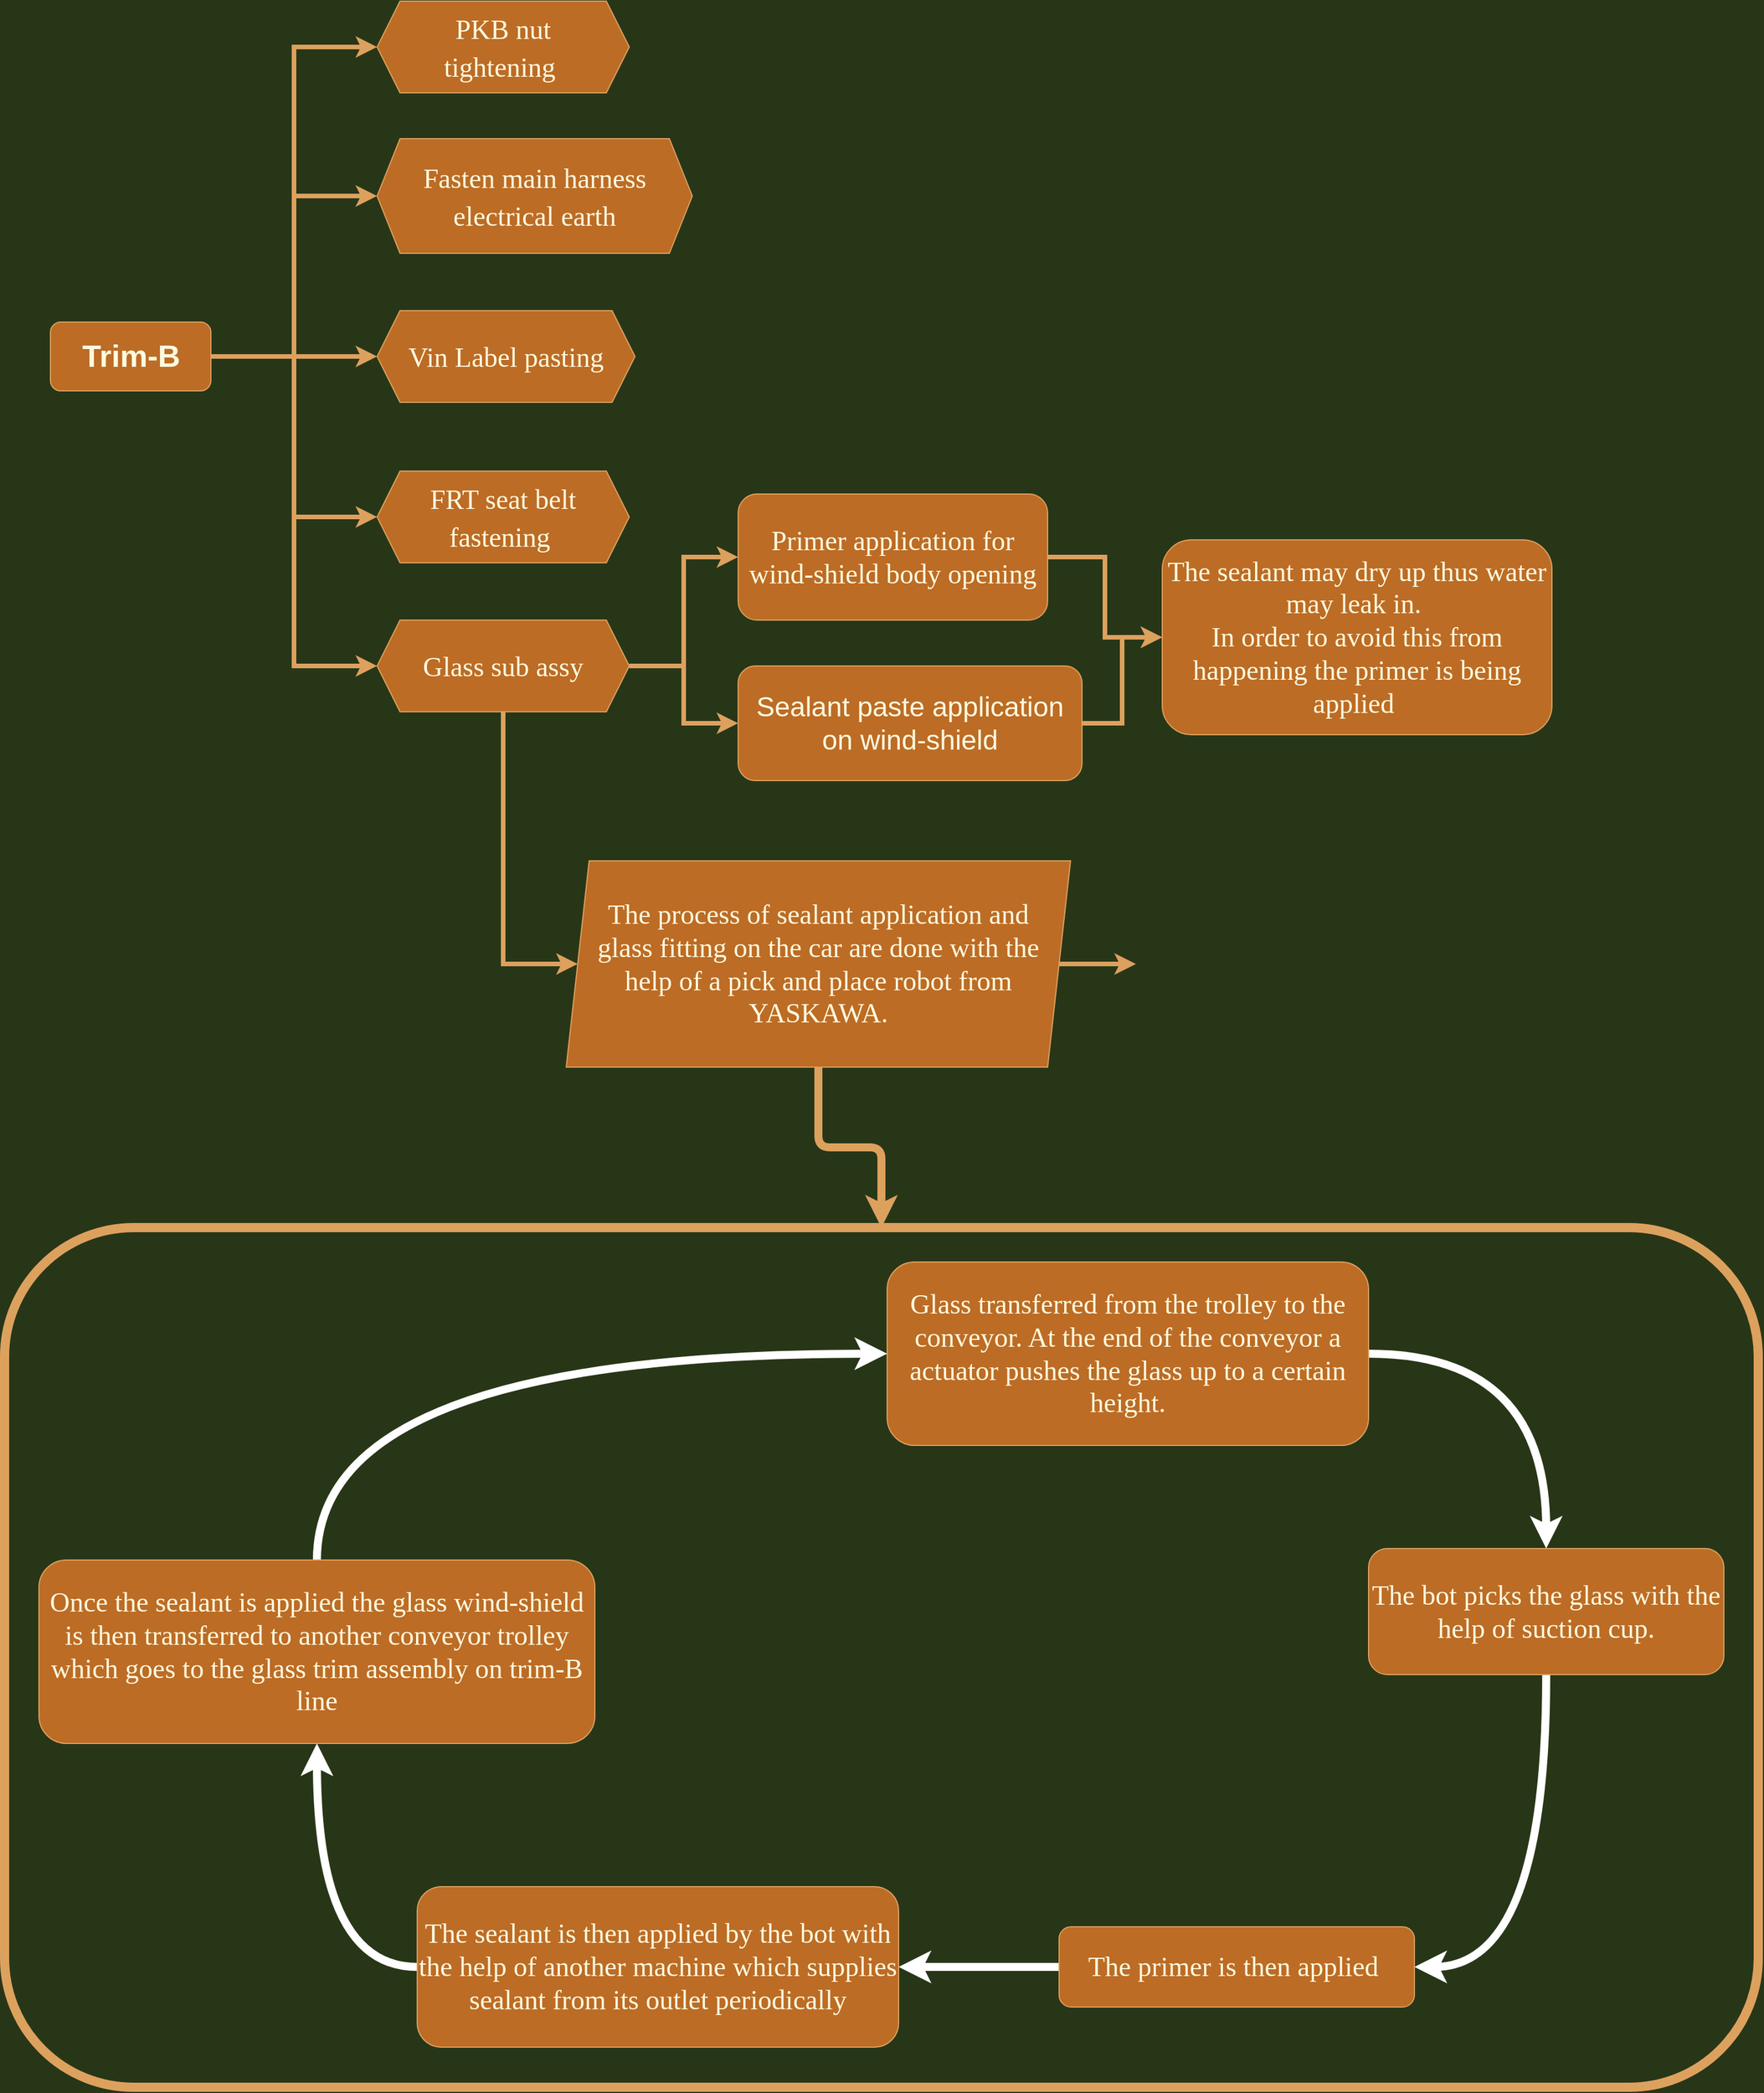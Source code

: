 <mxfile version="20.2.3" type="github">
  <diagram id="9UpBscRC4Nt68O9aae_b" name="Page-1">
    <mxGraphModel dx="3910" dy="2360" grid="1" gridSize="10" guides="1" tooltips="1" connect="1" arrows="1" fold="1" page="1" pageScale="1" pageWidth="850" pageHeight="1100" background="#283618" math="0" shadow="0">
      <root>
        <mxCell id="0" />
        <mxCell id="1" parent="0" />
        <mxCell id="oeTiQ1avtxJu5INmqkvq-9" style="edgeStyle=orthogonalEdgeStyle;rounded=0;orthogonalLoop=1;jettySize=auto;html=1;exitX=1;exitY=0.5;exitDx=0;exitDy=0;entryX=0;entryY=0.5;entryDx=0;entryDy=0;fontSize=24;fontColor=#FEFAE0;strokeColor=#DDA15E;fillColor=#BC6C25;strokeWidth=4;" edge="1" parent="1" source="oeTiQ1avtxJu5INmqkvq-1" target="oeTiQ1avtxJu5INmqkvq-4">
          <mxGeometry relative="1" as="geometry" />
        </mxCell>
        <mxCell id="oeTiQ1avtxJu5INmqkvq-10" style="edgeStyle=orthogonalEdgeStyle;rounded=0;orthogonalLoop=1;jettySize=auto;html=1;exitX=1;exitY=0.5;exitDx=0;exitDy=0;entryX=0;entryY=0.5;entryDx=0;entryDy=0;fontSize=24;fontColor=#FEFAE0;strokeColor=#DDA15E;fillColor=#BC6C25;strokeWidth=4;" edge="1" parent="1" source="oeTiQ1avtxJu5INmqkvq-1" target="oeTiQ1avtxJu5INmqkvq-5">
          <mxGeometry relative="1" as="geometry" />
        </mxCell>
        <mxCell id="oeTiQ1avtxJu5INmqkvq-11" style="edgeStyle=orthogonalEdgeStyle;rounded=0;orthogonalLoop=1;jettySize=auto;html=1;exitX=1;exitY=0.5;exitDx=0;exitDy=0;entryX=0;entryY=0.5;entryDx=0;entryDy=0;fontSize=24;fontColor=#FEFAE0;strokeColor=#DDA15E;fillColor=#BC6C25;strokeWidth=4;" edge="1" parent="1" source="oeTiQ1avtxJu5INmqkvq-1" target="oeTiQ1avtxJu5INmqkvq-6">
          <mxGeometry relative="1" as="geometry" />
        </mxCell>
        <mxCell id="oeTiQ1avtxJu5INmqkvq-12" style="edgeStyle=orthogonalEdgeStyle;rounded=0;orthogonalLoop=1;jettySize=auto;html=1;exitX=1;exitY=0.5;exitDx=0;exitDy=0;entryX=0;entryY=0.5;entryDx=0;entryDy=0;fontSize=24;fontColor=#FEFAE0;strokeColor=#DDA15E;fillColor=#BC6C25;strokeWidth=4;" edge="1" parent="1" source="oeTiQ1avtxJu5INmqkvq-1" target="oeTiQ1avtxJu5INmqkvq-7">
          <mxGeometry relative="1" as="geometry" />
        </mxCell>
        <mxCell id="oeTiQ1avtxJu5INmqkvq-13" style="edgeStyle=orthogonalEdgeStyle;rounded=0;orthogonalLoop=1;jettySize=auto;html=1;exitX=1;exitY=0.5;exitDx=0;exitDy=0;entryX=0;entryY=0.5;entryDx=0;entryDy=0;fontSize=24;fontColor=#FEFAE0;strokeColor=#DDA15E;fillColor=#BC6C25;strokeWidth=4;" edge="1" parent="1" source="oeTiQ1avtxJu5INmqkvq-1" target="oeTiQ1avtxJu5INmqkvq-8">
          <mxGeometry relative="1" as="geometry" />
        </mxCell>
        <mxCell id="oeTiQ1avtxJu5INmqkvq-1" value="" style="rounded=1;whiteSpace=wrap;html=1;fontColor=#FEFAE0;strokeColor=#DDA15E;fillColor=#BC6C25;" vertex="1" parent="1">
          <mxGeometry x="140" y="570" width="140" height="60" as="geometry" />
        </mxCell>
        <mxCell id="oeTiQ1avtxJu5INmqkvq-3" value="&lt;b&gt;Trim-B&lt;/b&gt;" style="text;html=1;strokeColor=none;fillColor=none;align=center;verticalAlign=middle;whiteSpace=wrap;rounded=0;fontSize=27;fontColor=#FEFAE0;" vertex="1" parent="1">
          <mxGeometry x="157.5" y="585" width="105" height="30" as="geometry" />
        </mxCell>
        <mxCell id="oeTiQ1avtxJu5INmqkvq-4" value="&lt;font face=&quot;Tahoma&quot; style=&quot;font-size: 24px;&quot;&gt;PKB nut &lt;br&gt;tightening&amp;nbsp;&lt;/font&gt;" style="shape=hexagon;perimeter=hexagonPerimeter2;whiteSpace=wrap;html=1;fixedSize=1;fontSize=27;fontColor=#FEFAE0;strokeColor=#DDA15E;fillColor=#BC6C25;" vertex="1" parent="1">
          <mxGeometry x="425" y="290" width="220" height="80" as="geometry" />
        </mxCell>
        <mxCell id="oeTiQ1avtxJu5INmqkvq-5" value="&lt;span style=&quot;font-size: 24px;&quot;&gt;&lt;font face=&quot;Tahoma&quot;&gt;Fasten main harness electrical earth&lt;/font&gt;&lt;/span&gt;" style="shape=hexagon;perimeter=hexagonPerimeter2;whiteSpace=wrap;html=1;fixedSize=1;fontSize=27;fontColor=#FEFAE0;strokeColor=#DDA15E;fillColor=#BC6C25;" vertex="1" parent="1">
          <mxGeometry x="425" y="410" width="275" height="100" as="geometry" />
        </mxCell>
        <mxCell id="oeTiQ1avtxJu5INmqkvq-6" value="&lt;span style=&quot;font-size: 24px;&quot;&gt;&lt;font face=&quot;Tahoma&quot;&gt;Vin Label pasting&lt;/font&gt;&lt;/span&gt;" style="shape=hexagon;perimeter=hexagonPerimeter2;whiteSpace=wrap;html=1;fixedSize=1;fontSize=27;fontColor=#FEFAE0;strokeColor=#DDA15E;fillColor=#BC6C25;" vertex="1" parent="1">
          <mxGeometry x="425" y="560" width="225" height="80" as="geometry" />
        </mxCell>
        <mxCell id="oeTiQ1avtxJu5INmqkvq-7" value="&lt;span style=&quot;font-size: 24px;&quot;&gt;&lt;font face=&quot;Tahoma&quot;&gt;FRT seat belt fastening&amp;nbsp;&lt;/font&gt;&lt;/span&gt;" style="shape=hexagon;perimeter=hexagonPerimeter2;whiteSpace=wrap;html=1;fixedSize=1;fontSize=27;fontColor=#FEFAE0;strokeColor=#DDA15E;fillColor=#BC6C25;" vertex="1" parent="1">
          <mxGeometry x="425" y="700" width="220" height="80" as="geometry" />
        </mxCell>
        <mxCell id="oeTiQ1avtxJu5INmqkvq-15" style="edgeStyle=orthogonalEdgeStyle;rounded=0;orthogonalLoop=1;jettySize=auto;html=1;exitX=1;exitY=0.5;exitDx=0;exitDy=0;entryX=0;entryY=0.5;entryDx=0;entryDy=0;fontSize=24;fontColor=#FEFAE0;strokeColor=#DDA15E;strokeWidth=4;fillColor=#BC6C25;" edge="1" parent="1" source="oeTiQ1avtxJu5INmqkvq-8" target="oeTiQ1avtxJu5INmqkvq-14">
          <mxGeometry relative="1" as="geometry" />
        </mxCell>
        <mxCell id="oeTiQ1avtxJu5INmqkvq-17" style="edgeStyle=orthogonalEdgeStyle;rounded=0;orthogonalLoop=1;jettySize=auto;html=1;exitX=1;exitY=0.5;exitDx=0;exitDy=0;entryX=0;entryY=0.5;entryDx=0;entryDy=0;fontSize=24;fontColor=#FEFAE0;strokeColor=#DDA15E;strokeWidth=4;fillColor=#BC6C25;" edge="1" parent="1" source="oeTiQ1avtxJu5INmqkvq-8" target="oeTiQ1avtxJu5INmqkvq-16">
          <mxGeometry relative="1" as="geometry" />
        </mxCell>
        <mxCell id="oeTiQ1avtxJu5INmqkvq-25" style="edgeStyle=orthogonalEdgeStyle;rounded=0;orthogonalLoop=1;jettySize=auto;html=1;entryX=0;entryY=0.5;entryDx=0;entryDy=0;fontFamily=Tahoma;fontSize=24;fontColor=#FEFAE0;strokeColor=#DDA15E;strokeWidth=4;fillColor=#BC6C25;" edge="1" parent="1" source="oeTiQ1avtxJu5INmqkvq-8" target="oeTiQ1avtxJu5INmqkvq-23">
          <mxGeometry relative="1" as="geometry">
            <Array as="points">
              <mxPoint x="535" y="1130" />
            </Array>
          </mxGeometry>
        </mxCell>
        <mxCell id="oeTiQ1avtxJu5INmqkvq-8" value="&lt;span style=&quot;font-size: 24px;&quot;&gt;&lt;font face=&quot;Tahoma&quot;&gt;Glass sub assy&lt;/font&gt;&lt;/span&gt;" style="shape=hexagon;perimeter=hexagonPerimeter2;whiteSpace=wrap;html=1;fixedSize=1;fontSize=27;fontColor=#FEFAE0;strokeColor=#DDA15E;fillColor=#BC6C25;" vertex="1" parent="1">
          <mxGeometry x="425" y="830" width="220" height="80" as="geometry" />
        </mxCell>
        <mxCell id="oeTiQ1avtxJu5INmqkvq-19" style="edgeStyle=orthogonalEdgeStyle;rounded=0;orthogonalLoop=1;jettySize=auto;html=1;exitX=1;exitY=0.5;exitDx=0;exitDy=0;fontFamily=Tahoma;fontSize=24;fontColor=#FEFAE0;strokeColor=#DDA15E;strokeWidth=4;fillColor=#BC6C25;" edge="1" parent="1" source="oeTiQ1avtxJu5INmqkvq-14" target="oeTiQ1avtxJu5INmqkvq-18">
          <mxGeometry relative="1" as="geometry" />
        </mxCell>
        <mxCell id="oeTiQ1avtxJu5INmqkvq-14" value="&lt;font face=&quot;Tahoma&quot;&gt;Primer application for wind-shield body opening&lt;/font&gt;" style="rounded=1;whiteSpace=wrap;html=1;fontSize=24;fontColor=#FEFAE0;strokeColor=#DDA15E;fillColor=#BC6C25;" vertex="1" parent="1">
          <mxGeometry x="740" y="720" width="270" height="110" as="geometry" />
        </mxCell>
        <mxCell id="oeTiQ1avtxJu5INmqkvq-20" style="edgeStyle=orthogonalEdgeStyle;rounded=0;orthogonalLoop=1;jettySize=auto;html=1;exitX=1;exitY=0.5;exitDx=0;exitDy=0;entryX=0;entryY=0.5;entryDx=0;entryDy=0;fontFamily=Tahoma;fontSize=24;fontColor=#FEFAE0;strokeColor=#DDA15E;strokeWidth=4;fillColor=#BC6C25;" edge="1" parent="1" source="oeTiQ1avtxJu5INmqkvq-16" target="oeTiQ1avtxJu5INmqkvq-18">
          <mxGeometry relative="1" as="geometry" />
        </mxCell>
        <mxCell id="oeTiQ1avtxJu5INmqkvq-16" value="Sealant paste application on wind-shield" style="rounded=1;whiteSpace=wrap;html=1;fontSize=24;fontColor=#FEFAE0;strokeColor=#DDA15E;fillColor=#BC6C25;" vertex="1" parent="1">
          <mxGeometry x="740" y="870" width="300" height="100" as="geometry" />
        </mxCell>
        <mxCell id="oeTiQ1avtxJu5INmqkvq-18" value="The sealant may dry up thus water may leak in.&amp;nbsp;&lt;br&gt;In order to avoid this from happening the primer is being applied&amp;nbsp;" style="rounded=1;whiteSpace=wrap;html=1;fontFamily=Tahoma;fontSize=24;fontColor=#FEFAE0;strokeColor=#DDA15E;fillColor=#BC6C25;align=center;" vertex="1" parent="1">
          <mxGeometry x="1110" y="760" width="340" height="170" as="geometry" />
        </mxCell>
        <mxCell id="oeTiQ1avtxJu5INmqkvq-31" style="edgeStyle=orthogonalEdgeStyle;rounded=0;orthogonalLoop=1;jettySize=auto;html=1;exitX=1;exitY=0.5;exitDx=0;exitDy=0;fontFamily=Tahoma;fontSize=24;fontColor=#FEFAE0;strokeColor=#DDA15E;strokeWidth=4;fillColor=#BC6C25;" edge="1" parent="1" source="oeTiQ1avtxJu5INmqkvq-23" target="oeTiQ1avtxJu5INmqkvq-30">
          <mxGeometry relative="1" as="geometry" />
        </mxCell>
        <mxCell id="oeTiQ1avtxJu5INmqkvq-52" style="edgeStyle=orthogonalEdgeStyle;orthogonalLoop=1;jettySize=auto;html=1;exitX=0.5;exitY=1;exitDx=0;exitDy=0;entryX=0.5;entryY=0;entryDx=0;entryDy=0;fontFamily=Tahoma;fontSize=24;fontColor=#FEFAE0;strokeColor=#DDA15E;strokeWidth=7;fillColor=#BC6C25;rounded=1;" edge="1" parent="1" source="oeTiQ1avtxJu5INmqkvq-23" target="oeTiQ1avtxJu5INmqkvq-49">
          <mxGeometry relative="1" as="geometry" />
        </mxCell>
        <mxCell id="oeTiQ1avtxJu5INmqkvq-23" value="" style="shape=parallelogram;perimeter=parallelogramPerimeter;whiteSpace=wrap;html=1;fixedSize=1;fontFamily=Tahoma;fontSize=24;fontColor=#FEFAE0;strokeColor=#DDA15E;fillColor=#BC6C25;" vertex="1" parent="1">
          <mxGeometry x="590" y="1040" width="440" height="180" as="geometry" />
        </mxCell>
        <mxCell id="oeTiQ1avtxJu5INmqkvq-24" value="The process of sealant application and glass fitting on the car are done with the help of a pick and place robot from YASKAWA." style="text;html=1;strokeColor=none;fillColor=none;align=center;verticalAlign=middle;whiteSpace=wrap;rounded=0;fontFamily=Tahoma;fontSize=24;fontColor=#FEFAE0;" vertex="1" parent="1">
          <mxGeometry x="615" y="1052.5" width="390" height="155" as="geometry" />
        </mxCell>
        <mxCell id="oeTiQ1avtxJu5INmqkvq-30" value="" style="shape=image;verticalLabelPosition=bottom;labelBackgroundColor=default;verticalAlign=top;aspect=fixed;imageAspect=0;image=https://img.interempresas.net/fotos/1077422.jpeg;" vertex="1" parent="1">
          <mxGeometry x="1087" y="1076.25" width="188.21" height="107.5" as="geometry" />
        </mxCell>
        <mxCell id="oeTiQ1avtxJu5INmqkvq-42" style="edgeStyle=orthogonalEdgeStyle;curved=1;orthogonalLoop=1;jettySize=auto;html=1;exitX=1;exitY=0.5;exitDx=0;exitDy=0;entryX=0.5;entryY=0;entryDx=0;entryDy=0;fontFamily=Tahoma;fontSize=24;fontColor=#FEFAE0;strokeWidth=7;strokeColor=#FFFFFF;" edge="1" parent="1" source="oeTiQ1avtxJu5INmqkvq-33" target="oeTiQ1avtxJu5INmqkvq-35">
          <mxGeometry relative="1" as="geometry" />
        </mxCell>
        <mxCell id="oeTiQ1avtxJu5INmqkvq-33" value="Glass transferred from the trolley to the conveyor. At the end of the conveyor a actuator pushes the glass up to a certain height." style="rounded=1;whiteSpace=wrap;html=1;fontFamily=Tahoma;fontSize=24;fontColor=#FEFAE0;strokeColor=#DDA15E;fillColor=#BC6C25;" vertex="1" parent="1">
          <mxGeometry x="870" y="1390" width="420" height="160" as="geometry" />
        </mxCell>
        <mxCell id="oeTiQ1avtxJu5INmqkvq-43" style="edgeStyle=orthogonalEdgeStyle;curved=1;orthogonalLoop=1;jettySize=auto;html=1;exitX=0.5;exitY=1;exitDx=0;exitDy=0;entryX=1;entryY=0.5;entryDx=0;entryDy=0;fontFamily=Tahoma;fontSize=24;fontColor=#FEFAE0;strokeColor=#FFFFFF;strokeWidth=7;fillColor=#BC6C25;" edge="1" parent="1" source="oeTiQ1avtxJu5INmqkvq-35" target="oeTiQ1avtxJu5INmqkvq-36">
          <mxGeometry relative="1" as="geometry" />
        </mxCell>
        <mxCell id="oeTiQ1avtxJu5INmqkvq-35" value="The bot picks the glass with the help of suction cup." style="rounded=1;whiteSpace=wrap;html=1;fontFamily=Tahoma;fontSize=24;fontColor=#FEFAE0;strokeColor=#DDA15E;fillColor=#BC6C25;" vertex="1" parent="1">
          <mxGeometry x="1290" y="1640" width="310" height="110" as="geometry" />
        </mxCell>
        <mxCell id="oeTiQ1avtxJu5INmqkvq-44" style="edgeStyle=orthogonalEdgeStyle;curved=1;orthogonalLoop=1;jettySize=auto;html=1;exitX=0;exitY=0.5;exitDx=0;exitDy=0;entryX=1;entryY=0.5;entryDx=0;entryDy=0;fontFamily=Tahoma;fontSize=24;fontColor=#FEFAE0;strokeColor=#FFFFFF;strokeWidth=7;fillColor=#BC6C25;" edge="1" parent="1" source="oeTiQ1avtxJu5INmqkvq-36" target="oeTiQ1avtxJu5INmqkvq-37">
          <mxGeometry relative="1" as="geometry" />
        </mxCell>
        <mxCell id="oeTiQ1avtxJu5INmqkvq-36" value="The primer is then applied&amp;nbsp;" style="rounded=1;whiteSpace=wrap;html=1;fontFamily=Tahoma;fontSize=24;fontColor=#FEFAE0;strokeColor=#DDA15E;fillColor=#BC6C25;" vertex="1" parent="1">
          <mxGeometry x="1020" y="1970" width="310" height="70" as="geometry" />
        </mxCell>
        <mxCell id="oeTiQ1avtxJu5INmqkvq-45" style="edgeStyle=orthogonalEdgeStyle;curved=1;orthogonalLoop=1;jettySize=auto;html=1;exitX=0;exitY=0.5;exitDx=0;exitDy=0;entryX=0.5;entryY=1;entryDx=0;entryDy=0;fontFamily=Tahoma;fontSize=24;fontColor=#FEFAE0;strokeColor=#FFFFFF;strokeWidth=7;fillColor=#BC6C25;" edge="1" parent="1" source="oeTiQ1avtxJu5INmqkvq-37" target="oeTiQ1avtxJu5INmqkvq-38">
          <mxGeometry relative="1" as="geometry" />
        </mxCell>
        <mxCell id="oeTiQ1avtxJu5INmqkvq-37" value="The sealant is then applied by the bot with the help of another machine which supplies sealant from its outlet periodically" style="rounded=1;whiteSpace=wrap;html=1;fontFamily=Tahoma;fontSize=24;fontColor=#FEFAE0;strokeColor=#DDA15E;fillColor=#BC6C25;" vertex="1" parent="1">
          <mxGeometry x="460" y="1935" width="420" height="140" as="geometry" />
        </mxCell>
        <mxCell id="oeTiQ1avtxJu5INmqkvq-47" style="edgeStyle=orthogonalEdgeStyle;curved=1;orthogonalLoop=1;jettySize=auto;html=1;exitX=0.5;exitY=0;exitDx=0;exitDy=0;entryX=0;entryY=0.5;entryDx=0;entryDy=0;fontFamily=Tahoma;fontSize=24;fontColor=#FEFAE0;strokeColor=#FFFFFF;strokeWidth=7;fillColor=#BC6C25;" edge="1" parent="1" source="oeTiQ1avtxJu5INmqkvq-38" target="oeTiQ1avtxJu5INmqkvq-33">
          <mxGeometry relative="1" as="geometry" />
        </mxCell>
        <mxCell id="oeTiQ1avtxJu5INmqkvq-38" value="Once the sealant is applied the glass wind-shield is then transferred to another conveyor trolley which goes to the glass trim assembly on trim-B line" style="rounded=1;whiteSpace=wrap;html=1;fontFamily=Tahoma;fontSize=24;fontColor=#FEFAE0;strokeColor=#DDA15E;fillColor=#BC6C25;" vertex="1" parent="1">
          <mxGeometry x="130" y="1650" width="485" height="160" as="geometry" />
        </mxCell>
        <mxCell id="oeTiQ1avtxJu5INmqkvq-49" value="" style="rounded=1;whiteSpace=wrap;html=1;fontFamily=Tahoma;fontSize=24;fontColor=#FEFAE0;strokeColor=#DDA15E;strokeWidth=8;fillColor=none;" vertex="1" parent="1">
          <mxGeometry x="100" y="1360" width="1530" height="750" as="geometry" />
        </mxCell>
      </root>
    </mxGraphModel>
  </diagram>
</mxfile>

